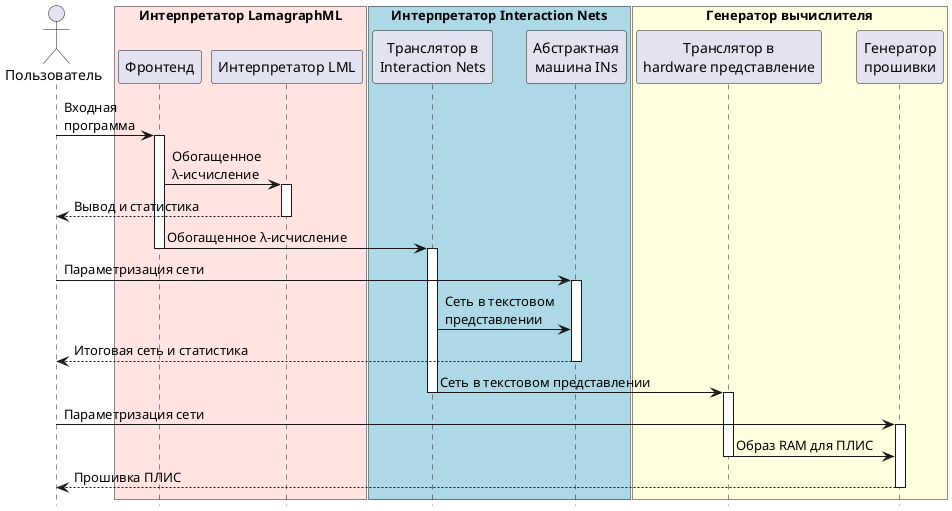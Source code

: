 @startuml using

hide footbox

actor Пользователь as user

box "Интерпретатор LamagraphML" #MistyRose
' participant Парсер as parser
' participant "Вывод типов" as typechecker
' participant Рассахаривание as desugaring
participant Фронтенд as frontend
participant "Интерпретатор LML" as eval
end box

box "Интерпретатор Interaction Nets" #LightBlue
participant "Транслятор в\nInteraction Nets" as toINs
participant "Абстрактная\nмашина INs" as abstract_machine
end box

box "Генератор вычислителя" #LightYellow
participant "Транслятор в\nhardware представление" as toHW
participant "Генератор\nпрошивки" as genFW
end box

' user -> parser ++ : Входная\nпрограмма
' parser -> typechecker --++ : AST
'Дерево\nабстрактного\nсинтаксиса
' typechecker -> desugaring --++ : Типизированное AST
'\nдерево\nабстрактного\nсинтаксиса
user -> frontend ++: Входная\nпрограмма
' desugaring -> eval ++ : Обогащенное\nλ-исчисление
frontend -> eval ++ : Обогащенное\nλ-исчисление
eval --> user --: Вывод и статистика

' desugaring -> toINs --++ : Обогащенное λ-исчисление
frontend -> toINs --++ : Обогащенное λ-исчисление
user -> abstract_machine ++ : Параметризация сети
toINs -> abstract_machine : Сеть в текстовом\nпредставлении
abstract_machine --> user -- : Итоговая сеть и статистика

toINs -> toHW --++ : Сеть в текстовом представлении
user -> genFW ++ : Параметризация сети
toHW -> genFW -- : Образ RAM для ПЛИС
genFW --> user --: Прошивка ПЛИС


@enduml
